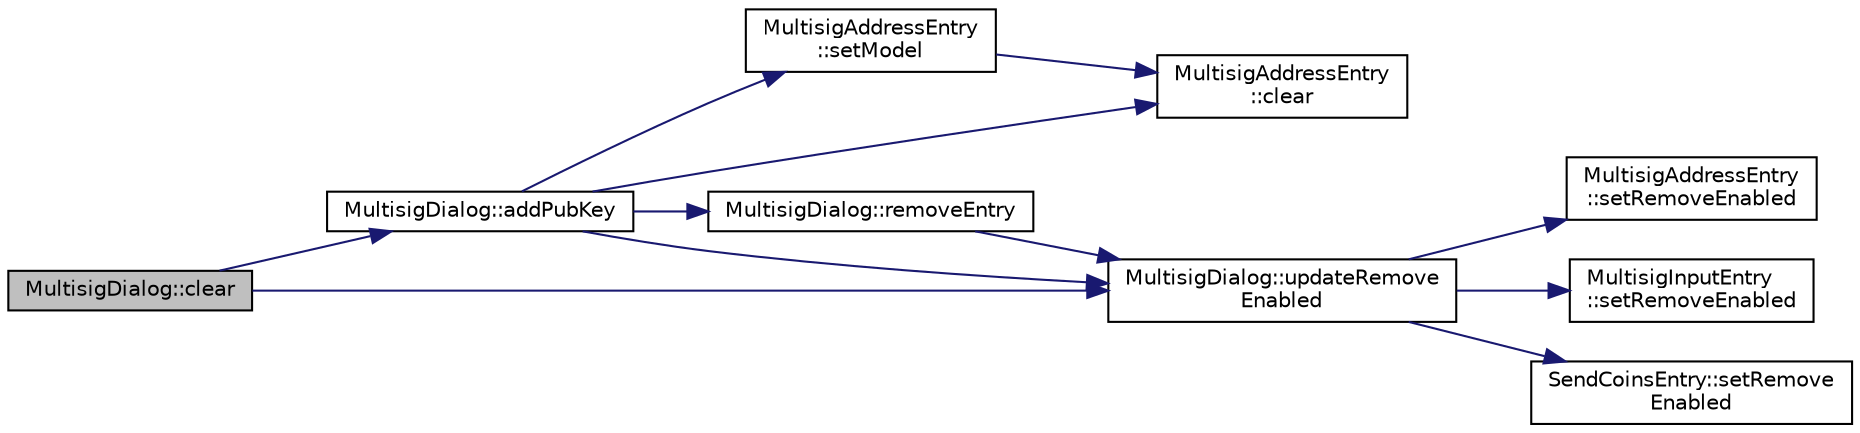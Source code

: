 digraph "MultisigDialog::clear"
{
  edge [fontname="Helvetica",fontsize="10",labelfontname="Helvetica",labelfontsize="10"];
  node [fontname="Helvetica",fontsize="10",shape=record];
  rankdir="LR";
  Node98 [label="MultisigDialog::clear",height=0.2,width=0.4,color="black", fillcolor="grey75", style="filled", fontcolor="black"];
  Node98 -> Node99 [color="midnightblue",fontsize="10",style="solid",fontname="Helvetica"];
  Node99 [label="MultisigDialog::addPubKey",height=0.2,width=0.4,color="black", fillcolor="white", style="filled",URL="$d4/df4/class_multisig_dialog.html#ae4d7f4bf85dd1dfc110f52c75522b288"];
  Node99 -> Node100 [color="midnightblue",fontsize="10",style="solid",fontname="Helvetica"];
  Node100 [label="MultisigAddressEntry\l::setModel",height=0.2,width=0.4,color="black", fillcolor="white", style="filled",URL="$da/d39/class_multisig_address_entry.html#ab1d0ae8a8d3f9d1678ae621f9ccbeb6c"];
  Node100 -> Node101 [color="midnightblue",fontsize="10",style="solid",fontname="Helvetica"];
  Node101 [label="MultisigAddressEntry\l::clear",height=0.2,width=0.4,color="black", fillcolor="white", style="filled",URL="$da/d39/class_multisig_address_entry.html#a8325b202ad0045c1d1a37a8f73d6963d"];
  Node99 -> Node102 [color="midnightblue",fontsize="10",style="solid",fontname="Helvetica"];
  Node102 [label="MultisigDialog::removeEntry",height=0.2,width=0.4,color="black", fillcolor="white", style="filled",URL="$d4/df4/class_multisig_dialog.html#a6b2655facc9622e9d51508f355f165a2"];
  Node102 -> Node103 [color="midnightblue",fontsize="10",style="solid",fontname="Helvetica"];
  Node103 [label="MultisigDialog::updateRemove\lEnabled",height=0.2,width=0.4,color="black", fillcolor="white", style="filled",URL="$d4/df4/class_multisig_dialog.html#aa55e13d412a57d647f301a0269b11c6c"];
  Node103 -> Node104 [color="midnightblue",fontsize="10",style="solid",fontname="Helvetica"];
  Node104 [label="MultisigAddressEntry\l::setRemoveEnabled",height=0.2,width=0.4,color="black", fillcolor="white", style="filled",URL="$da/d39/class_multisig_address_entry.html#a79381bb67358d5844120953a5889ec22"];
  Node103 -> Node105 [color="midnightblue",fontsize="10",style="solid",fontname="Helvetica"];
  Node105 [label="MultisigInputEntry\l::setRemoveEnabled",height=0.2,width=0.4,color="black", fillcolor="white", style="filled",URL="$d9/d3d/class_multisig_input_entry.html#a5730cbfd36bf7c2535d805bfaff36349"];
  Node103 -> Node106 [color="midnightblue",fontsize="10",style="solid",fontname="Helvetica"];
  Node106 [label="SendCoinsEntry::setRemove\lEnabled",height=0.2,width=0.4,color="black", fillcolor="white", style="filled",URL="$d0/dbc/class_send_coins_entry.html#ab4a8df95b2081b2c7c7cf40bebbcea5c"];
  Node99 -> Node103 [color="midnightblue",fontsize="10",style="solid",fontname="Helvetica"];
  Node99 -> Node101 [color="midnightblue",fontsize="10",style="solid",fontname="Helvetica"];
  Node98 -> Node103 [color="midnightblue",fontsize="10",style="solid",fontname="Helvetica"];
}

